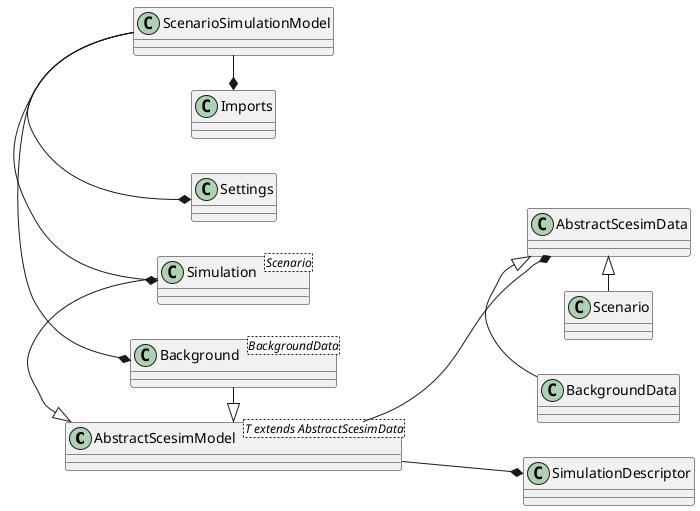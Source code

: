 @startuml
left to right direction
class AbstractScesimModel<T extends AbstractScesimData>
class Background<BackgroundData>
class Simulation<Scenario>
AbstractScesimData <|- BackgroundData
AbstractScesimData <|- Scenario
AbstractScesimModel ---* AbstractScesimData
AbstractScesimModel ---* SimulationDescriptor
Background -|> AbstractScesimModel
Simulation -|> AbstractScesimModel
ScenarioSimulationModel -* Simulation
ScenarioSimulationModel -* Background
ScenarioSimulationModel -* Settings
ScenarioSimulationModel -* Imports
@enduml